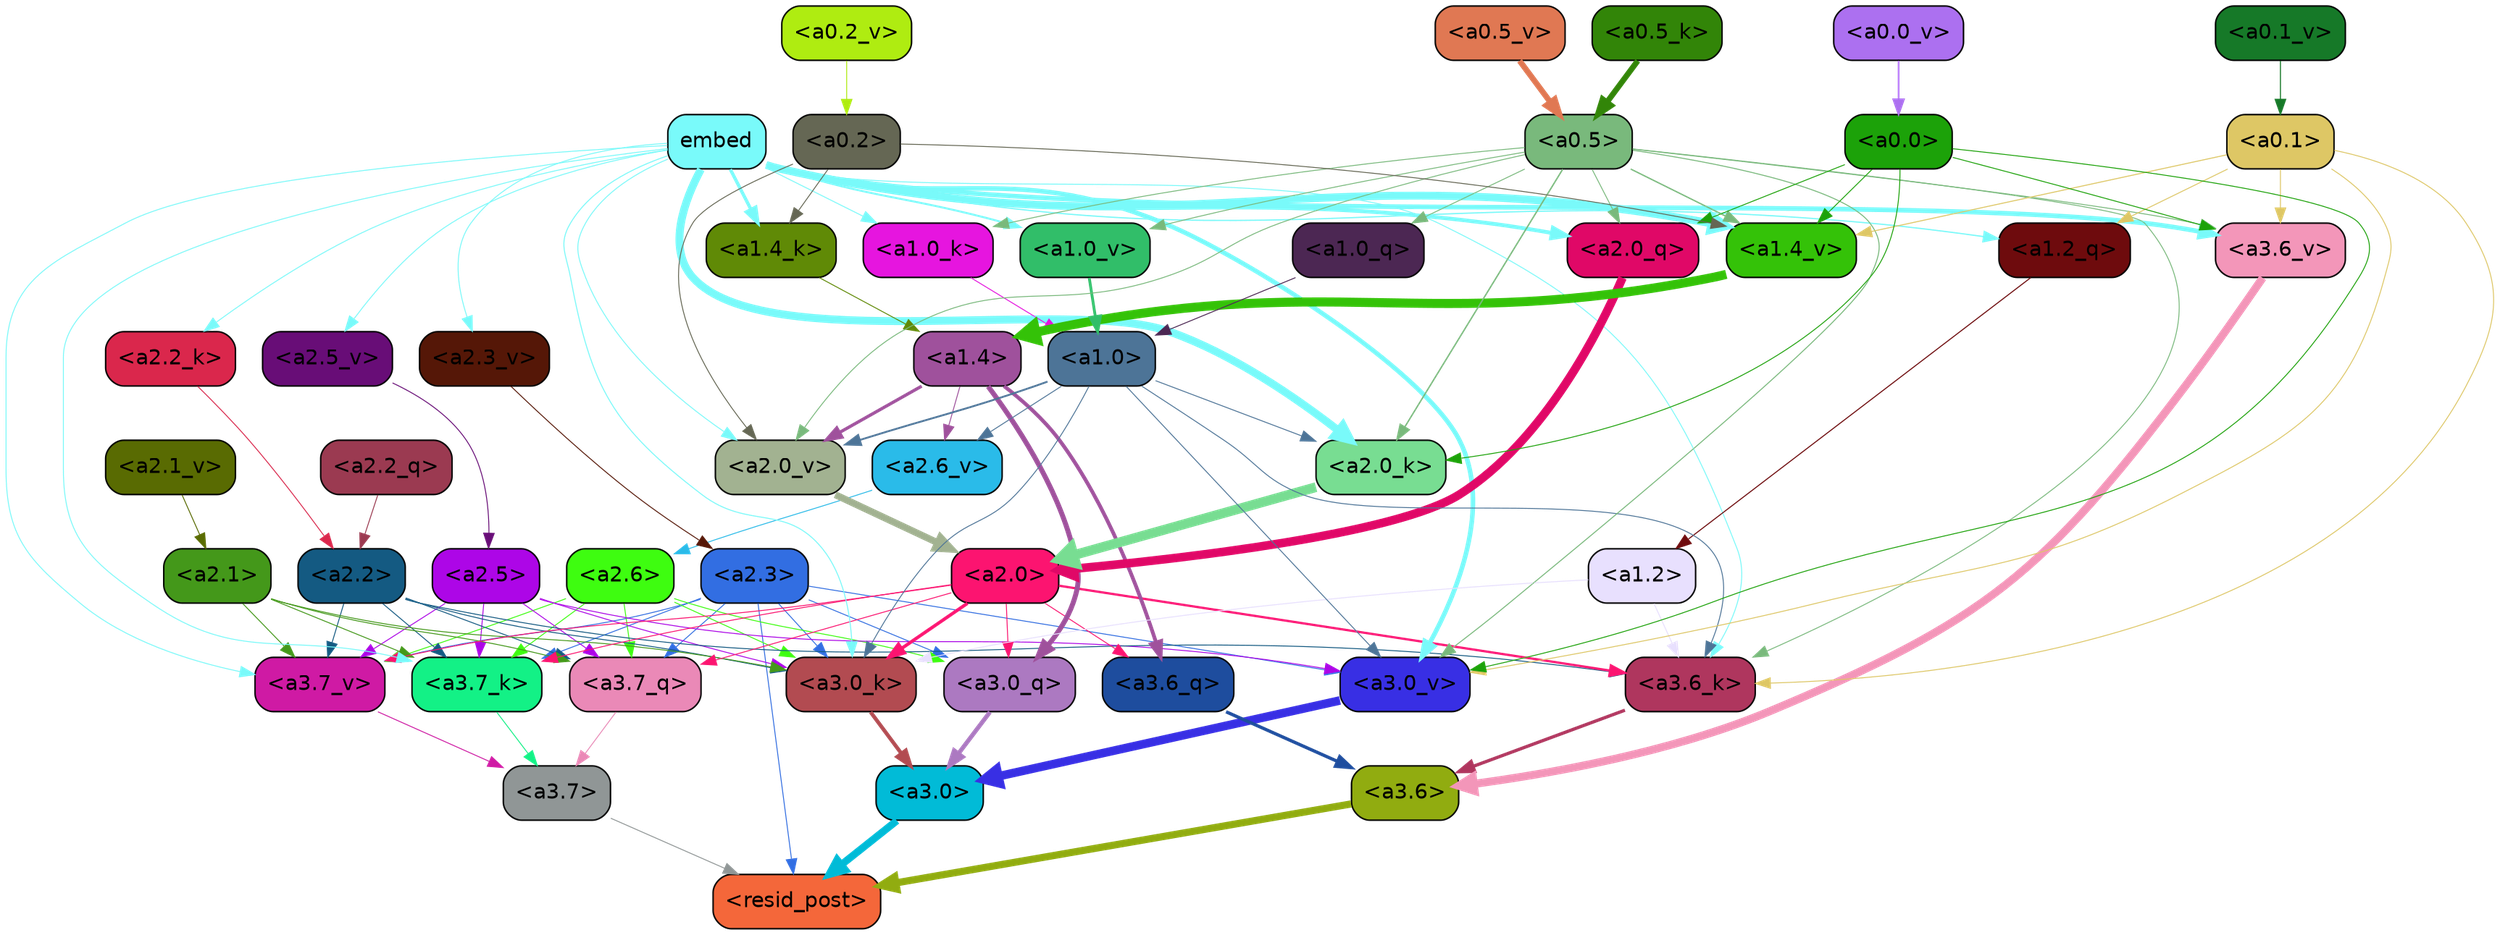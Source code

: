 strict digraph "" {
	graph [bgcolor=transparent,
		layout=dot,
		overlap=false,
		splines=true
	];
	"<a3.7>"	[color=black,
		fillcolor="#909696",
		fontname=Helvetica,
		shape=box,
		style="filled, rounded"];
	"<resid_post>"	[color=black,
		fillcolor="#f4673a",
		fontname=Helvetica,
		shape=box,
		style="filled, rounded"];
	"<a3.7>" -> "<resid_post>"	[color="#909696",
		penwidth=0.6];
	"<a3.6>"	[color=black,
		fillcolor="#91ac10",
		fontname=Helvetica,
		shape=box,
		style="filled, rounded"];
	"<a3.6>" -> "<resid_post>"	[color="#91ac10",
		penwidth=4.7534414529800415];
	"<a3.0>"	[color=black,
		fillcolor="#01bbd7",
		fontname=Helvetica,
		shape=box,
		style="filled, rounded"];
	"<a3.0>" -> "<resid_post>"	[color="#01bbd7",
		penwidth=4.898576855659485];
	"<a2.3>"	[color=black,
		fillcolor="#326ee2",
		fontname=Helvetica,
		shape=box,
		style="filled, rounded"];
	"<a2.3>" -> "<resid_post>"	[color="#326ee2",
		penwidth=0.6];
	"<a3.7_q>"	[color=black,
		fillcolor="#ea89b7",
		fontname=Helvetica,
		shape=box,
		style="filled, rounded"];
	"<a2.3>" -> "<a3.7_q>"	[color="#326ee2",
		penwidth=0.6];
	"<a3.0_q>"	[color=black,
		fillcolor="#ac79c1",
		fontname=Helvetica,
		shape=box,
		style="filled, rounded"];
	"<a2.3>" -> "<a3.0_q>"	[color="#326ee2",
		penwidth=0.6];
	"<a3.7_k>"	[color=black,
		fillcolor="#13f186",
		fontname=Helvetica,
		shape=box,
		style="filled, rounded"];
	"<a2.3>" -> "<a3.7_k>"	[color="#326ee2",
		penwidth=0.6];
	"<a3.0_k>"	[color=black,
		fillcolor="#b24b51",
		fontname=Helvetica,
		shape=box,
		style="filled, rounded"];
	"<a2.3>" -> "<a3.0_k>"	[color="#326ee2",
		penwidth=0.6];
	"<a3.7_v>"	[color=black,
		fillcolor="#cf1aa4",
		fontname=Helvetica,
		shape=box,
		style="filled, rounded"];
	"<a2.3>" -> "<a3.7_v>"	[color="#326ee2",
		penwidth=0.6];
	"<a3.0_v>"	[color=black,
		fillcolor="#382fe4",
		fontname=Helvetica,
		shape=box,
		style="filled, rounded"];
	"<a2.3>" -> "<a3.0_v>"	[color="#326ee2",
		penwidth=0.6];
	"<a3.7_q>" -> "<a3.7>"	[color="#ea89b7",
		penwidth=0.6];
	"<a3.6_q>"	[color=black,
		fillcolor="#1e4d9e",
		fontname=Helvetica,
		shape=box,
		style="filled, rounded"];
	"<a3.6_q>" -> "<a3.6>"	[color="#1e4d9e",
		penwidth=2.160832464694977];
	"<a3.0_q>" -> "<a3.0>"	[color="#ac79c1",
		penwidth=2.870753765106201];
	"<a3.7_k>" -> "<a3.7>"	[color="#13f186",
		penwidth=0.6];
	"<a3.6_k>"	[color=black,
		fillcolor="#af365e",
		fontname=Helvetica,
		shape=box,
		style="filled, rounded"];
	"<a3.6_k>" -> "<a3.6>"	[color="#af365e",
		penwidth=2.13908451795578];
	"<a3.0_k>" -> "<a3.0>"	[color="#b24b51",
		penwidth=2.520303964614868];
	"<a3.7_v>" -> "<a3.7>"	[color="#cf1aa4",
		penwidth=0.6];
	"<a3.6_v>"	[color=black,
		fillcolor="#f396b9",
		fontname=Helvetica,
		shape=box,
		style="filled, rounded"];
	"<a3.6_v>" -> "<a3.6>"	[color="#f396b9",
		penwidth=5.297133803367615];
	"<a3.0_v>" -> "<a3.0>"	[color="#382fe4",
		penwidth=5.680712580680847];
	"<a2.6>"	[color=black,
		fillcolor="#3efd10",
		fontname=Helvetica,
		shape=box,
		style="filled, rounded"];
	"<a2.6>" -> "<a3.7_q>"	[color="#3efd10",
		penwidth=0.6];
	"<a2.6>" -> "<a3.0_q>"	[color="#3efd10",
		penwidth=0.6];
	"<a2.6>" -> "<a3.7_k>"	[color="#3efd10",
		penwidth=0.6];
	"<a2.6>" -> "<a3.0_k>"	[color="#3efd10",
		penwidth=0.6];
	"<a2.6>" -> "<a3.7_v>"	[color="#3efd10",
		penwidth=0.6];
	"<a2.5>"	[color=black,
		fillcolor="#ad06e7",
		fontname=Helvetica,
		shape=box,
		style="filled, rounded"];
	"<a2.5>" -> "<a3.7_q>"	[color="#ad06e7",
		penwidth=0.6];
	"<a2.5>" -> "<a3.7_k>"	[color="#ad06e7",
		penwidth=0.6];
	"<a2.5>" -> "<a3.0_k>"	[color="#ad06e7",
		penwidth=0.6];
	"<a2.5>" -> "<a3.7_v>"	[color="#ad06e7",
		penwidth=0.6];
	"<a2.5>" -> "<a3.0_v>"	[color="#ad06e7",
		penwidth=0.6];
	"<a2.2>"	[color=black,
		fillcolor="#145a82",
		fontname=Helvetica,
		shape=box,
		style="filled, rounded"];
	"<a2.2>" -> "<a3.7_q>"	[color="#145a82",
		penwidth=0.6];
	"<a2.2>" -> "<a3.7_k>"	[color="#145a82",
		penwidth=0.6];
	"<a2.2>" -> "<a3.6_k>"	[color="#145a82",
		penwidth=0.6];
	"<a2.2>" -> "<a3.0_k>"	[color="#145a82",
		penwidth=0.6];
	"<a2.2>" -> "<a3.7_v>"	[color="#145a82",
		penwidth=0.6];
	"<a2.1>"	[color=black,
		fillcolor="#44981a",
		fontname=Helvetica,
		shape=box,
		style="filled, rounded"];
	"<a2.1>" -> "<a3.7_q>"	[color="#44981a",
		penwidth=0.6];
	"<a2.1>" -> "<a3.7_k>"	[color="#44981a",
		penwidth=0.6];
	"<a2.1>" -> "<a3.0_k>"	[color="#44981a",
		penwidth=0.6];
	"<a2.1>" -> "<a3.7_v>"	[color="#44981a",
		penwidth=0.6];
	"<a2.0>"	[color=black,
		fillcolor="#fc1470",
		fontname=Helvetica,
		shape=box,
		style="filled, rounded"];
	"<a2.0>" -> "<a3.7_q>"	[color="#fc1470",
		penwidth=0.6];
	"<a2.0>" -> "<a3.6_q>"	[color="#fc1470",
		penwidth=0.6];
	"<a2.0>" -> "<a3.0_q>"	[color="#fc1470",
		penwidth=0.6];
	"<a2.0>" -> "<a3.7_k>"	[color="#fc1470",
		penwidth=0.6];
	"<a2.0>" -> "<a3.6_k>"	[color="#fc1470",
		penwidth=1.4957321882247925];
	"<a2.0>" -> "<a3.0_k>"	[color="#fc1470",
		penwidth=2.18752121925354];
	"<a2.0>" -> "<a3.7_v>"	[color="#fc1470",
		penwidth=0.6];
	"<a1.4>"	[color=black,
		fillcolor="#9f519c",
		fontname=Helvetica,
		shape=box,
		style="filled, rounded"];
	"<a1.4>" -> "<a3.6_q>"	[color="#9f519c",
		penwidth=2.4829938411712646];
	"<a1.4>" -> "<a3.0_q>"	[color="#9f519c",
		penwidth=3.299744725227356];
	"<a2.6_v>"	[color=black,
		fillcolor="#2abbe9",
		fontname=Helvetica,
		shape=box,
		style="filled, rounded"];
	"<a1.4>" -> "<a2.6_v>"	[color="#9f519c",
		penwidth=0.6];
	"<a2.0_v>"	[color=black,
		fillcolor="#a2b291",
		fontname=Helvetica,
		shape=box,
		style="filled, rounded"];
	"<a1.4>" -> "<a2.0_v>"	[color="#9f519c",
		penwidth=2.092592429369688];
	embed	[color=black,
		fillcolor="#79fafa",
		fontname=Helvetica,
		shape=box,
		style="filled, rounded"];
	embed -> "<a3.7_k>"	[color="#79fafa",
		penwidth=0.6];
	embed -> "<a3.6_k>"	[color="#79fafa",
		penwidth=0.6];
	embed -> "<a3.0_k>"	[color="#79fafa",
		penwidth=0.6394047290086746];
	embed -> "<a3.7_v>"	[color="#79fafa",
		penwidth=0.6];
	embed -> "<a3.6_v>"	[color="#79fafa",
		penwidth=3.067279100418091];
	embed -> "<a3.0_v>"	[color="#79fafa",
		penwidth=3.0212591886520386];
	"<a2.0_q>"	[color=black,
		fillcolor="#e00867",
		fontname=Helvetica,
		shape=box,
		style="filled, rounded"];
	embed -> "<a2.0_q>"	[color="#79fafa",
		penwidth=2.5355080366134644];
	"<a2.2_k>"	[color=black,
		fillcolor="#da274c",
		fontname=Helvetica,
		shape=box,
		style="filled, rounded"];
	embed -> "<a2.2_k>"	[color="#79fafa",
		penwidth=0.6];
	"<a2.0_k>"	[color=black,
		fillcolor="#78dd92",
		fontname=Helvetica,
		shape=box,
		style="filled, rounded"];
	embed -> "<a2.0_k>"	[color="#79fafa",
		penwidth=5.2180726528167725];
	"<a2.5_v>"	[color=black,
		fillcolor="#680d77",
		fontname=Helvetica,
		shape=box,
		style="filled, rounded"];
	embed -> "<a2.5_v>"	[color="#79fafa",
		penwidth=0.6];
	"<a2.3_v>"	[color=black,
		fillcolor="#551707",
		fontname=Helvetica,
		shape=box,
		style="filled, rounded"];
	embed -> "<a2.3_v>"	[color="#79fafa",
		penwidth=0.6];
	embed -> "<a2.0_v>"	[color="#79fafa",
		penwidth=0.6];
	"<a1.2_q>"	[color=black,
		fillcolor="#6e0b0d",
		fontname=Helvetica,
		shape=box,
		style="filled, rounded"];
	embed -> "<a1.2_q>"	[color="#79fafa",
		penwidth=0.8094894886016846];
	"<a1.4_k>"	[color=black,
		fillcolor="#608a06",
		fontname=Helvetica,
		shape=box,
		style="filled, rounded"];
	embed -> "<a1.4_k>"	[color="#79fafa",
		penwidth=2.1732678413391113];
	"<a1.0_k>"	[color=black,
		fillcolor="#e615df",
		fontname=Helvetica,
		shape=box,
		style="filled, rounded"];
	embed -> "<a1.0_k>"	[color="#79fafa",
		penwidth=0.6];
	"<a1.4_v>"	[color=black,
		fillcolor="#34c208",
		fontname=Helvetica,
		shape=box,
		style="filled, rounded"];
	embed -> "<a1.4_v>"	[color="#79fafa",
		penwidth=5.162249565124512];
	"<a1.0_v>"	[color=black,
		fillcolor="#31be69",
		fontname=Helvetica,
		shape=box,
		style="filled, rounded"];
	embed -> "<a1.0_v>"	[color="#79fafa",
		penwidth=1.26457279920578];
	"<a1.2>"	[color=black,
		fillcolor="#e8e0fe",
		fontname=Helvetica,
		shape=box,
		style="filled, rounded"];
	"<a1.2>" -> "<a3.6_k>"	[color="#e8e0fe",
		penwidth=0.6];
	"<a1.2>" -> "<a3.0_k>"	[color="#e8e0fe",
		penwidth=0.6];
	"<a1.0>"	[color=black,
		fillcolor="#4d7497",
		fontname=Helvetica,
		shape=box,
		style="filled, rounded"];
	"<a1.0>" -> "<a3.6_k>"	[color="#4d7497",
		penwidth=0.6];
	"<a1.0>" -> "<a3.0_k>"	[color="#4d7497",
		penwidth=0.6];
	"<a1.0>" -> "<a3.0_v>"	[color="#4d7497",
		penwidth=0.6];
	"<a1.0>" -> "<a2.0_k>"	[color="#4d7497",
		penwidth=0.6];
	"<a1.0>" -> "<a2.6_v>"	[color="#4d7497",
		penwidth=0.6];
	"<a1.0>" -> "<a2.0_v>"	[color="#4d7497",
		penwidth=1.2132605910301208];
	"<a0.5>"	[color=black,
		fillcolor="#79b97c",
		fontname=Helvetica,
		shape=box,
		style="filled, rounded"];
	"<a0.5>" -> "<a3.6_k>"	[color="#79b97c",
		penwidth=0.6];
	"<a0.5>" -> "<a3.6_v>"	[color="#79b97c",
		penwidth=0.6];
	"<a0.5>" -> "<a3.0_v>"	[color="#79b97c",
		penwidth=0.648682102560997];
	"<a0.5>" -> "<a2.0_q>"	[color="#79b97c",
		penwidth=0.6];
	"<a0.5>" -> "<a2.0_k>"	[color="#79b97c",
		penwidth=0.9236047863960266];
	"<a0.5>" -> "<a2.0_v>"	[color="#79b97c",
		penwidth=0.6];
	"<a1.0_q>"	[color=black,
		fillcolor="#4c2753",
		fontname=Helvetica,
		shape=box,
		style="filled, rounded"];
	"<a0.5>" -> "<a1.0_q>"	[color="#79b97c",
		penwidth=0.6];
	"<a0.5>" -> "<a1.0_k>"	[color="#79b97c",
		penwidth=0.6];
	"<a0.5>" -> "<a1.4_v>"	[color="#79b97c",
		penwidth=0.8783596754074097];
	"<a0.5>" -> "<a1.0_v>"	[color="#79b97c",
		penwidth=0.6];
	"<a0.1>"	[color=black,
		fillcolor="#dec765",
		fontname=Helvetica,
		shape=box,
		style="filled, rounded"];
	"<a0.1>" -> "<a3.6_k>"	[color="#dec765",
		penwidth=0.6];
	"<a0.1>" -> "<a3.6_v>"	[color="#dec765",
		penwidth=0.6];
	"<a0.1>" -> "<a3.0_v>"	[color="#dec765",
		penwidth=0.6];
	"<a0.1>" -> "<a1.2_q>"	[color="#dec765",
		penwidth=0.6];
	"<a0.1>" -> "<a1.4_v>"	[color="#dec765",
		penwidth=0.6490728855133057];
	"<a0.0>"	[color=black,
		fillcolor="#1ca209",
		fontname=Helvetica,
		shape=box,
		style="filled, rounded"];
	"<a0.0>" -> "<a3.6_v>"	[color="#1ca209",
		penwidth=0.6];
	"<a0.0>" -> "<a3.0_v>"	[color="#1ca209",
		penwidth=0.6];
	"<a0.0>" -> "<a2.0_q>"	[color="#1ca209",
		penwidth=0.6];
	"<a0.0>" -> "<a2.0_k>"	[color="#1ca209",
		penwidth=0.6];
	"<a0.0>" -> "<a1.4_v>"	[color="#1ca209",
		penwidth=0.6];
	"<a2.2_q>"	[color=black,
		fillcolor="#9b3a51",
		fontname=Helvetica,
		shape=box,
		style="filled, rounded"];
	"<a2.2_q>" -> "<a2.2>"	[color="#9b3a51",
		penwidth=0.6];
	"<a2.0_q>" -> "<a2.0>"	[color="#e00867",
		penwidth=5.681910276412964];
	"<a2.2_k>" -> "<a2.2>"	[color="#da274c",
		penwidth=0.6];
	"<a2.0_k>" -> "<a2.0>"	[color="#78dd92",
		penwidth=6.447777509689331];
	"<a2.6_v>" -> "<a2.6>"	[color="#2abbe9",
		penwidth=0.6];
	"<a2.5_v>" -> "<a2.5>"	[color="#680d77",
		penwidth=0.6];
	"<a2.3_v>" -> "<a2.3>"	[color="#551707",
		penwidth=0.6];
	"<a2.1_v>"	[color=black,
		fillcolor="#596b02",
		fontname=Helvetica,
		shape=box,
		style="filled, rounded"];
	"<a2.1_v>" -> "<a2.1>"	[color="#596b02",
		penwidth=0.6];
	"<a2.0_v>" -> "<a2.0>"	[color="#a2b291",
		penwidth=4.5695202350616455];
	"<a0.2>"	[color=black,
		fillcolor="#656754",
		fontname=Helvetica,
		shape=box,
		style="filled, rounded"];
	"<a0.2>" -> "<a2.0_v>"	[color="#656754",
		penwidth=0.6];
	"<a0.2>" -> "<a1.4_k>"	[color="#656754",
		penwidth=0.6];
	"<a0.2>" -> "<a1.4_v>"	[color="#656754",
		penwidth=0.6];
	"<a1.2_q>" -> "<a1.2>"	[color="#6e0b0d",
		penwidth=0.6769798994064331];
	"<a1.0_q>" -> "<a1.0>"	[color="#4c2753",
		penwidth=0.6];
	"<a1.4_k>" -> "<a1.4>"	[color="#608a06",
		penwidth=0.6];
	"<a1.0_k>" -> "<a1.0>"	[color="#e615df",
		penwidth=0.6];
	"<a1.4_v>" -> "<a1.4>"	[color="#34c208",
		penwidth=6.016597509384155];
	"<a1.0_v>" -> "<a1.0>"	[color="#31be69",
		penwidth=1.8562973737716675];
	"<a0.5_k>"	[color=black,
		fillcolor="#328508",
		fontname=Helvetica,
		shape=box,
		style="filled, rounded"];
	"<a0.5_k>" -> "<a0.5>"	[color="#328508",
		penwidth=3.7953722774982452];
	"<a0.5_v>"	[color=black,
		fillcolor="#e07853",
		fontname=Helvetica,
		shape=box,
		style="filled, rounded"];
	"<a0.5_v>" -> "<a0.5>"	[color="#e07853",
		penwidth=3.805475652217865];
	"<a0.2_v>"	[color=black,
		fillcolor="#afec11",
		fontname=Helvetica,
		shape=box,
		style="filled, rounded"];
	"<a0.2_v>" -> "<a0.2>"	[color="#afec11",
		penwidth=0.6];
	"<a0.1_v>"	[color=black,
		fillcolor="#167928",
		fontname=Helvetica,
		shape=box,
		style="filled, rounded"];
	"<a0.1_v>" -> "<a0.1>"	[color="#167928",
		penwidth=0.6855120658874512];
	"<a0.0_v>"	[color=black,
		fillcolor="#ac70f0",
		fontname=Helvetica,
		shape=box,
		style="filled, rounded"];
	"<a0.0_v>" -> "<a0.0>"	[color="#ac70f0",
		penwidth=1.1353182792663574];
}
